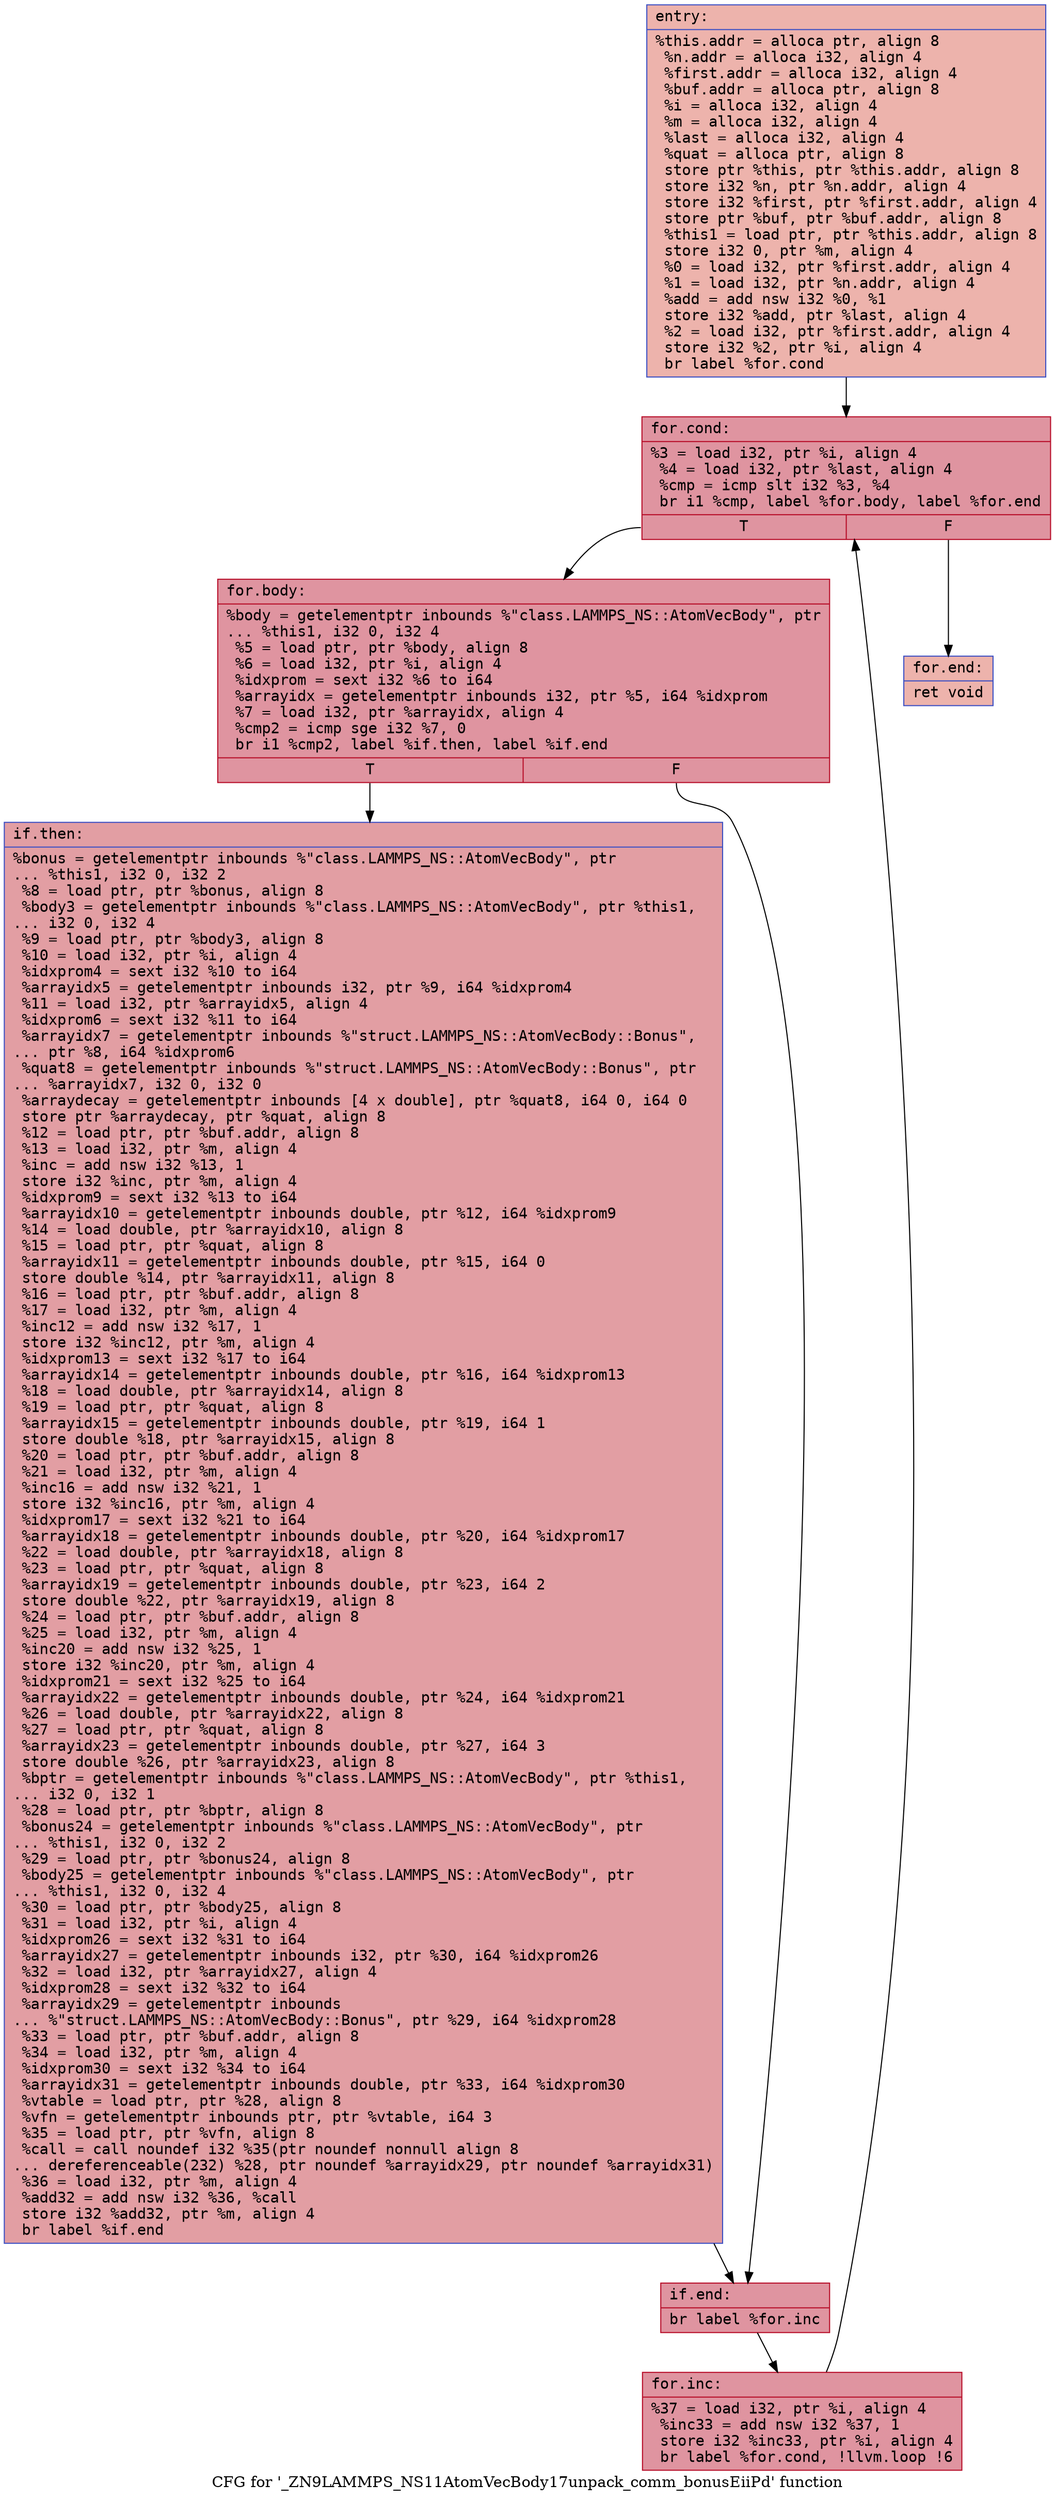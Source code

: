 digraph "CFG for '_ZN9LAMMPS_NS11AtomVecBody17unpack_comm_bonusEiiPd' function" {
	label="CFG for '_ZN9LAMMPS_NS11AtomVecBody17unpack_comm_bonusEiiPd' function";

	Node0x564c7b467de0 [shape=record,color="#3d50c3ff", style=filled, fillcolor="#d6524470" fontname="Courier",label="{entry:\l|  %this.addr = alloca ptr, align 8\l  %n.addr = alloca i32, align 4\l  %first.addr = alloca i32, align 4\l  %buf.addr = alloca ptr, align 8\l  %i = alloca i32, align 4\l  %m = alloca i32, align 4\l  %last = alloca i32, align 4\l  %quat = alloca ptr, align 8\l  store ptr %this, ptr %this.addr, align 8\l  store i32 %n, ptr %n.addr, align 4\l  store i32 %first, ptr %first.addr, align 4\l  store ptr %buf, ptr %buf.addr, align 8\l  %this1 = load ptr, ptr %this.addr, align 8\l  store i32 0, ptr %m, align 4\l  %0 = load i32, ptr %first.addr, align 4\l  %1 = load i32, ptr %n.addr, align 4\l  %add = add nsw i32 %0, %1\l  store i32 %add, ptr %last, align 4\l  %2 = load i32, ptr %first.addr, align 4\l  store i32 %2, ptr %i, align 4\l  br label %for.cond\l}"];
	Node0x564c7b467de0 -> Node0x564c7b468da0[tooltip="entry -> for.cond\nProbability 100.00%" ];
	Node0x564c7b468da0 [shape=record,color="#b70d28ff", style=filled, fillcolor="#b70d2870" fontname="Courier",label="{for.cond:\l|  %3 = load i32, ptr %i, align 4\l  %4 = load i32, ptr %last, align 4\l  %cmp = icmp slt i32 %3, %4\l  br i1 %cmp, label %for.body, label %for.end\l|{<s0>T|<s1>F}}"];
	Node0x564c7b468da0:s0 -> Node0x564c7b469040[tooltip="for.cond -> for.body\nProbability 96.88%" ];
	Node0x564c7b468da0:s1 -> Node0x564c7b4690c0[tooltip="for.cond -> for.end\nProbability 3.12%" ];
	Node0x564c7b469040 [shape=record,color="#b70d28ff", style=filled, fillcolor="#b70d2870" fontname="Courier",label="{for.body:\l|  %body = getelementptr inbounds %\"class.LAMMPS_NS::AtomVecBody\", ptr\l... %this1, i32 0, i32 4\l  %5 = load ptr, ptr %body, align 8\l  %6 = load i32, ptr %i, align 4\l  %idxprom = sext i32 %6 to i64\l  %arrayidx = getelementptr inbounds i32, ptr %5, i64 %idxprom\l  %7 = load i32, ptr %arrayidx, align 4\l  %cmp2 = icmp sge i32 %7, 0\l  br i1 %cmp2, label %if.then, label %if.end\l|{<s0>T|<s1>F}}"];
	Node0x564c7b469040:s0 -> Node0x564c7b469650[tooltip="for.body -> if.then\nProbability 50.00%" ];
	Node0x564c7b469040:s1 -> Node0x564c7b4696c0[tooltip="for.body -> if.end\nProbability 50.00%" ];
	Node0x564c7b469650 [shape=record,color="#3d50c3ff", style=filled, fillcolor="#be242e70" fontname="Courier",label="{if.then:\l|  %bonus = getelementptr inbounds %\"class.LAMMPS_NS::AtomVecBody\", ptr\l... %this1, i32 0, i32 2\l  %8 = load ptr, ptr %bonus, align 8\l  %body3 = getelementptr inbounds %\"class.LAMMPS_NS::AtomVecBody\", ptr %this1,\l... i32 0, i32 4\l  %9 = load ptr, ptr %body3, align 8\l  %10 = load i32, ptr %i, align 4\l  %idxprom4 = sext i32 %10 to i64\l  %arrayidx5 = getelementptr inbounds i32, ptr %9, i64 %idxprom4\l  %11 = load i32, ptr %arrayidx5, align 4\l  %idxprom6 = sext i32 %11 to i64\l  %arrayidx7 = getelementptr inbounds %\"struct.LAMMPS_NS::AtomVecBody::Bonus\",\l... ptr %8, i64 %idxprom6\l  %quat8 = getelementptr inbounds %\"struct.LAMMPS_NS::AtomVecBody::Bonus\", ptr\l... %arrayidx7, i32 0, i32 0\l  %arraydecay = getelementptr inbounds [4 x double], ptr %quat8, i64 0, i64 0\l  store ptr %arraydecay, ptr %quat, align 8\l  %12 = load ptr, ptr %buf.addr, align 8\l  %13 = load i32, ptr %m, align 4\l  %inc = add nsw i32 %13, 1\l  store i32 %inc, ptr %m, align 4\l  %idxprom9 = sext i32 %13 to i64\l  %arrayidx10 = getelementptr inbounds double, ptr %12, i64 %idxprom9\l  %14 = load double, ptr %arrayidx10, align 8\l  %15 = load ptr, ptr %quat, align 8\l  %arrayidx11 = getelementptr inbounds double, ptr %15, i64 0\l  store double %14, ptr %arrayidx11, align 8\l  %16 = load ptr, ptr %buf.addr, align 8\l  %17 = load i32, ptr %m, align 4\l  %inc12 = add nsw i32 %17, 1\l  store i32 %inc12, ptr %m, align 4\l  %idxprom13 = sext i32 %17 to i64\l  %arrayidx14 = getelementptr inbounds double, ptr %16, i64 %idxprom13\l  %18 = load double, ptr %arrayidx14, align 8\l  %19 = load ptr, ptr %quat, align 8\l  %arrayidx15 = getelementptr inbounds double, ptr %19, i64 1\l  store double %18, ptr %arrayidx15, align 8\l  %20 = load ptr, ptr %buf.addr, align 8\l  %21 = load i32, ptr %m, align 4\l  %inc16 = add nsw i32 %21, 1\l  store i32 %inc16, ptr %m, align 4\l  %idxprom17 = sext i32 %21 to i64\l  %arrayidx18 = getelementptr inbounds double, ptr %20, i64 %idxprom17\l  %22 = load double, ptr %arrayidx18, align 8\l  %23 = load ptr, ptr %quat, align 8\l  %arrayidx19 = getelementptr inbounds double, ptr %23, i64 2\l  store double %22, ptr %arrayidx19, align 8\l  %24 = load ptr, ptr %buf.addr, align 8\l  %25 = load i32, ptr %m, align 4\l  %inc20 = add nsw i32 %25, 1\l  store i32 %inc20, ptr %m, align 4\l  %idxprom21 = sext i32 %25 to i64\l  %arrayidx22 = getelementptr inbounds double, ptr %24, i64 %idxprom21\l  %26 = load double, ptr %arrayidx22, align 8\l  %27 = load ptr, ptr %quat, align 8\l  %arrayidx23 = getelementptr inbounds double, ptr %27, i64 3\l  store double %26, ptr %arrayidx23, align 8\l  %bptr = getelementptr inbounds %\"class.LAMMPS_NS::AtomVecBody\", ptr %this1,\l... i32 0, i32 1\l  %28 = load ptr, ptr %bptr, align 8\l  %bonus24 = getelementptr inbounds %\"class.LAMMPS_NS::AtomVecBody\", ptr\l... %this1, i32 0, i32 2\l  %29 = load ptr, ptr %bonus24, align 8\l  %body25 = getelementptr inbounds %\"class.LAMMPS_NS::AtomVecBody\", ptr\l... %this1, i32 0, i32 4\l  %30 = load ptr, ptr %body25, align 8\l  %31 = load i32, ptr %i, align 4\l  %idxprom26 = sext i32 %31 to i64\l  %arrayidx27 = getelementptr inbounds i32, ptr %30, i64 %idxprom26\l  %32 = load i32, ptr %arrayidx27, align 4\l  %idxprom28 = sext i32 %32 to i64\l  %arrayidx29 = getelementptr inbounds\l... %\"struct.LAMMPS_NS::AtomVecBody::Bonus\", ptr %29, i64 %idxprom28\l  %33 = load ptr, ptr %buf.addr, align 8\l  %34 = load i32, ptr %m, align 4\l  %idxprom30 = sext i32 %34 to i64\l  %arrayidx31 = getelementptr inbounds double, ptr %33, i64 %idxprom30\l  %vtable = load ptr, ptr %28, align 8\l  %vfn = getelementptr inbounds ptr, ptr %vtable, i64 3\l  %35 = load ptr, ptr %vfn, align 8\l  %call = call noundef i32 %35(ptr noundef nonnull align 8\l... dereferenceable(232) %28, ptr noundef %arrayidx29, ptr noundef %arrayidx31)\l  %36 = load i32, ptr %m, align 4\l  %add32 = add nsw i32 %36, %call\l  store i32 %add32, ptr %m, align 4\l  br label %if.end\l}"];
	Node0x564c7b469650 -> Node0x564c7b4696c0[tooltip="if.then -> if.end\nProbability 100.00%" ];
	Node0x564c7b4696c0 [shape=record,color="#b70d28ff", style=filled, fillcolor="#b70d2870" fontname="Courier",label="{if.end:\l|  br label %for.inc\l}"];
	Node0x564c7b4696c0 -> Node0x564c7b46cd70[tooltip="if.end -> for.inc\nProbability 100.00%" ];
	Node0x564c7b46cd70 [shape=record,color="#b70d28ff", style=filled, fillcolor="#b70d2870" fontname="Courier",label="{for.inc:\l|  %37 = load i32, ptr %i, align 4\l  %inc33 = add nsw i32 %37, 1\l  store i32 %inc33, ptr %i, align 4\l  br label %for.cond, !llvm.loop !6\l}"];
	Node0x564c7b46cd70 -> Node0x564c7b468da0[tooltip="for.inc -> for.cond\nProbability 100.00%" ];
	Node0x564c7b4690c0 [shape=record,color="#3d50c3ff", style=filled, fillcolor="#d6524470" fontname="Courier",label="{for.end:\l|  ret void\l}"];
}
